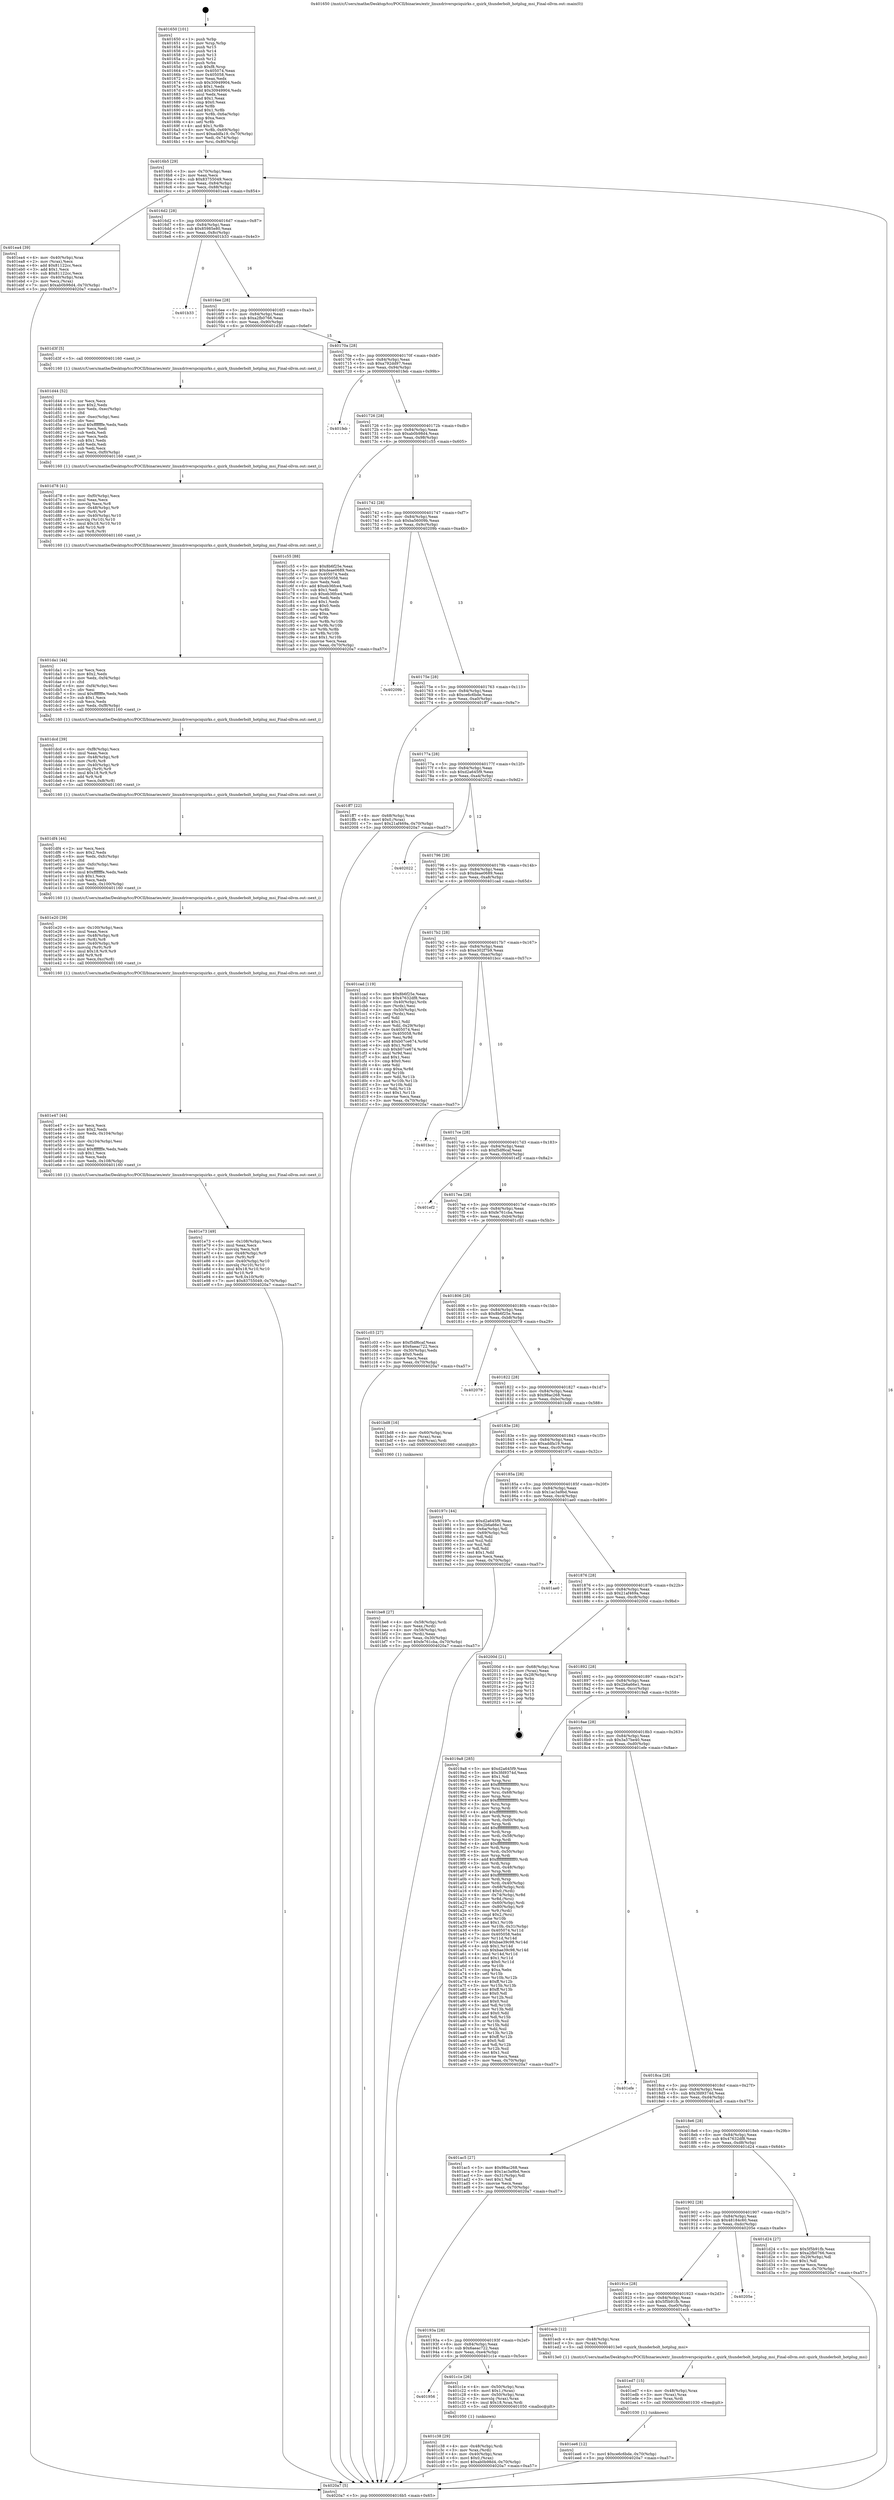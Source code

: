 digraph "0x401650" {
  label = "0x401650 (/mnt/c/Users/mathe/Desktop/tcc/POCII/binaries/extr_linuxdriverspciquirks.c_quirk_thunderbolt_hotplug_msi_Final-ollvm.out::main(0))"
  labelloc = "t"
  node[shape=record]

  Entry [label="",width=0.3,height=0.3,shape=circle,fillcolor=black,style=filled]
  "0x4016b5" [label="{
     0x4016b5 [29]\l
     | [instrs]\l
     &nbsp;&nbsp;0x4016b5 \<+3\>: mov -0x70(%rbp),%eax\l
     &nbsp;&nbsp;0x4016b8 \<+2\>: mov %eax,%ecx\l
     &nbsp;&nbsp;0x4016ba \<+6\>: sub $0x83755049,%ecx\l
     &nbsp;&nbsp;0x4016c0 \<+6\>: mov %eax,-0x84(%rbp)\l
     &nbsp;&nbsp;0x4016c6 \<+6\>: mov %ecx,-0x88(%rbp)\l
     &nbsp;&nbsp;0x4016cc \<+6\>: je 0000000000401ea4 \<main+0x854\>\l
  }"]
  "0x401ea4" [label="{
     0x401ea4 [39]\l
     | [instrs]\l
     &nbsp;&nbsp;0x401ea4 \<+4\>: mov -0x40(%rbp),%rax\l
     &nbsp;&nbsp;0x401ea8 \<+2\>: mov (%rax),%ecx\l
     &nbsp;&nbsp;0x401eaa \<+6\>: add $0x81122cc,%ecx\l
     &nbsp;&nbsp;0x401eb0 \<+3\>: add $0x1,%ecx\l
     &nbsp;&nbsp;0x401eb3 \<+6\>: sub $0x81122cc,%ecx\l
     &nbsp;&nbsp;0x401eb9 \<+4\>: mov -0x40(%rbp),%rax\l
     &nbsp;&nbsp;0x401ebd \<+2\>: mov %ecx,(%rax)\l
     &nbsp;&nbsp;0x401ebf \<+7\>: movl $0xab0b98d4,-0x70(%rbp)\l
     &nbsp;&nbsp;0x401ec6 \<+5\>: jmp 00000000004020a7 \<main+0xa57\>\l
  }"]
  "0x4016d2" [label="{
     0x4016d2 [28]\l
     | [instrs]\l
     &nbsp;&nbsp;0x4016d2 \<+5\>: jmp 00000000004016d7 \<main+0x87\>\l
     &nbsp;&nbsp;0x4016d7 \<+6\>: mov -0x84(%rbp),%eax\l
     &nbsp;&nbsp;0x4016dd \<+5\>: sub $0x85985e80,%eax\l
     &nbsp;&nbsp;0x4016e2 \<+6\>: mov %eax,-0x8c(%rbp)\l
     &nbsp;&nbsp;0x4016e8 \<+6\>: je 0000000000401b33 \<main+0x4e3\>\l
  }"]
  Exit [label="",width=0.3,height=0.3,shape=circle,fillcolor=black,style=filled,peripheries=2]
  "0x401b33" [label="{
     0x401b33\l
  }", style=dashed]
  "0x4016ee" [label="{
     0x4016ee [28]\l
     | [instrs]\l
     &nbsp;&nbsp;0x4016ee \<+5\>: jmp 00000000004016f3 \<main+0xa3\>\l
     &nbsp;&nbsp;0x4016f3 \<+6\>: mov -0x84(%rbp),%eax\l
     &nbsp;&nbsp;0x4016f9 \<+5\>: sub $0xa2fb0766,%eax\l
     &nbsp;&nbsp;0x4016fe \<+6\>: mov %eax,-0x90(%rbp)\l
     &nbsp;&nbsp;0x401704 \<+6\>: je 0000000000401d3f \<main+0x6ef\>\l
  }"]
  "0x401ee6" [label="{
     0x401ee6 [12]\l
     | [instrs]\l
     &nbsp;&nbsp;0x401ee6 \<+7\>: movl $0xce6c6bde,-0x70(%rbp)\l
     &nbsp;&nbsp;0x401eed \<+5\>: jmp 00000000004020a7 \<main+0xa57\>\l
  }"]
  "0x401d3f" [label="{
     0x401d3f [5]\l
     | [instrs]\l
     &nbsp;&nbsp;0x401d3f \<+5\>: call 0000000000401160 \<next_i\>\l
     | [calls]\l
     &nbsp;&nbsp;0x401160 \{1\} (/mnt/c/Users/mathe/Desktop/tcc/POCII/binaries/extr_linuxdriverspciquirks.c_quirk_thunderbolt_hotplug_msi_Final-ollvm.out::next_i)\l
  }"]
  "0x40170a" [label="{
     0x40170a [28]\l
     | [instrs]\l
     &nbsp;&nbsp;0x40170a \<+5\>: jmp 000000000040170f \<main+0xbf\>\l
     &nbsp;&nbsp;0x40170f \<+6\>: mov -0x84(%rbp),%eax\l
     &nbsp;&nbsp;0x401715 \<+5\>: sub $0xa792dd97,%eax\l
     &nbsp;&nbsp;0x40171a \<+6\>: mov %eax,-0x94(%rbp)\l
     &nbsp;&nbsp;0x401720 \<+6\>: je 0000000000401feb \<main+0x99b\>\l
  }"]
  "0x401ed7" [label="{
     0x401ed7 [15]\l
     | [instrs]\l
     &nbsp;&nbsp;0x401ed7 \<+4\>: mov -0x48(%rbp),%rax\l
     &nbsp;&nbsp;0x401edb \<+3\>: mov (%rax),%rax\l
     &nbsp;&nbsp;0x401ede \<+3\>: mov %rax,%rdi\l
     &nbsp;&nbsp;0x401ee1 \<+5\>: call 0000000000401030 \<free@plt\>\l
     | [calls]\l
     &nbsp;&nbsp;0x401030 \{1\} (unknown)\l
  }"]
  "0x401feb" [label="{
     0x401feb\l
  }", style=dashed]
  "0x401726" [label="{
     0x401726 [28]\l
     | [instrs]\l
     &nbsp;&nbsp;0x401726 \<+5\>: jmp 000000000040172b \<main+0xdb\>\l
     &nbsp;&nbsp;0x40172b \<+6\>: mov -0x84(%rbp),%eax\l
     &nbsp;&nbsp;0x401731 \<+5\>: sub $0xab0b98d4,%eax\l
     &nbsp;&nbsp;0x401736 \<+6\>: mov %eax,-0x98(%rbp)\l
     &nbsp;&nbsp;0x40173c \<+6\>: je 0000000000401c55 \<main+0x605\>\l
  }"]
  "0x401e73" [label="{
     0x401e73 [49]\l
     | [instrs]\l
     &nbsp;&nbsp;0x401e73 \<+6\>: mov -0x108(%rbp),%ecx\l
     &nbsp;&nbsp;0x401e79 \<+3\>: imul %eax,%ecx\l
     &nbsp;&nbsp;0x401e7c \<+3\>: movslq %ecx,%r8\l
     &nbsp;&nbsp;0x401e7f \<+4\>: mov -0x48(%rbp),%r9\l
     &nbsp;&nbsp;0x401e83 \<+3\>: mov (%r9),%r9\l
     &nbsp;&nbsp;0x401e86 \<+4\>: mov -0x40(%rbp),%r10\l
     &nbsp;&nbsp;0x401e8a \<+3\>: movslq (%r10),%r10\l
     &nbsp;&nbsp;0x401e8d \<+4\>: imul $0x18,%r10,%r10\l
     &nbsp;&nbsp;0x401e91 \<+3\>: add %r10,%r9\l
     &nbsp;&nbsp;0x401e94 \<+4\>: mov %r8,0x10(%r9)\l
     &nbsp;&nbsp;0x401e98 \<+7\>: movl $0x83755049,-0x70(%rbp)\l
     &nbsp;&nbsp;0x401e9f \<+5\>: jmp 00000000004020a7 \<main+0xa57\>\l
  }"]
  "0x401c55" [label="{
     0x401c55 [88]\l
     | [instrs]\l
     &nbsp;&nbsp;0x401c55 \<+5\>: mov $0x8b6f25e,%eax\l
     &nbsp;&nbsp;0x401c5a \<+5\>: mov $0xdeae0689,%ecx\l
     &nbsp;&nbsp;0x401c5f \<+7\>: mov 0x405074,%edx\l
     &nbsp;&nbsp;0x401c66 \<+7\>: mov 0x405058,%esi\l
     &nbsp;&nbsp;0x401c6d \<+2\>: mov %edx,%edi\l
     &nbsp;&nbsp;0x401c6f \<+6\>: add $0xeb36fce4,%edi\l
     &nbsp;&nbsp;0x401c75 \<+3\>: sub $0x1,%edi\l
     &nbsp;&nbsp;0x401c78 \<+6\>: sub $0xeb36fce4,%edi\l
     &nbsp;&nbsp;0x401c7e \<+3\>: imul %edi,%edx\l
     &nbsp;&nbsp;0x401c81 \<+3\>: and $0x1,%edx\l
     &nbsp;&nbsp;0x401c84 \<+3\>: cmp $0x0,%edx\l
     &nbsp;&nbsp;0x401c87 \<+4\>: sete %r8b\l
     &nbsp;&nbsp;0x401c8b \<+3\>: cmp $0xa,%esi\l
     &nbsp;&nbsp;0x401c8e \<+4\>: setl %r9b\l
     &nbsp;&nbsp;0x401c92 \<+3\>: mov %r8b,%r10b\l
     &nbsp;&nbsp;0x401c95 \<+3\>: and %r9b,%r10b\l
     &nbsp;&nbsp;0x401c98 \<+3\>: xor %r9b,%r8b\l
     &nbsp;&nbsp;0x401c9b \<+3\>: or %r8b,%r10b\l
     &nbsp;&nbsp;0x401c9e \<+4\>: test $0x1,%r10b\l
     &nbsp;&nbsp;0x401ca2 \<+3\>: cmovne %ecx,%eax\l
     &nbsp;&nbsp;0x401ca5 \<+3\>: mov %eax,-0x70(%rbp)\l
     &nbsp;&nbsp;0x401ca8 \<+5\>: jmp 00000000004020a7 \<main+0xa57\>\l
  }"]
  "0x401742" [label="{
     0x401742 [28]\l
     | [instrs]\l
     &nbsp;&nbsp;0x401742 \<+5\>: jmp 0000000000401747 \<main+0xf7\>\l
     &nbsp;&nbsp;0x401747 \<+6\>: mov -0x84(%rbp),%eax\l
     &nbsp;&nbsp;0x40174d \<+5\>: sub $0xba56009b,%eax\l
     &nbsp;&nbsp;0x401752 \<+6\>: mov %eax,-0x9c(%rbp)\l
     &nbsp;&nbsp;0x401758 \<+6\>: je 000000000040209b \<main+0xa4b\>\l
  }"]
  "0x401e47" [label="{
     0x401e47 [44]\l
     | [instrs]\l
     &nbsp;&nbsp;0x401e47 \<+2\>: xor %ecx,%ecx\l
     &nbsp;&nbsp;0x401e49 \<+5\>: mov $0x2,%edx\l
     &nbsp;&nbsp;0x401e4e \<+6\>: mov %edx,-0x104(%rbp)\l
     &nbsp;&nbsp;0x401e54 \<+1\>: cltd\l
     &nbsp;&nbsp;0x401e55 \<+6\>: mov -0x104(%rbp),%esi\l
     &nbsp;&nbsp;0x401e5b \<+2\>: idiv %esi\l
     &nbsp;&nbsp;0x401e5d \<+6\>: imul $0xfffffffe,%edx,%edx\l
     &nbsp;&nbsp;0x401e63 \<+3\>: sub $0x1,%ecx\l
     &nbsp;&nbsp;0x401e66 \<+2\>: sub %ecx,%edx\l
     &nbsp;&nbsp;0x401e68 \<+6\>: mov %edx,-0x108(%rbp)\l
     &nbsp;&nbsp;0x401e6e \<+5\>: call 0000000000401160 \<next_i\>\l
     | [calls]\l
     &nbsp;&nbsp;0x401160 \{1\} (/mnt/c/Users/mathe/Desktop/tcc/POCII/binaries/extr_linuxdriverspciquirks.c_quirk_thunderbolt_hotplug_msi_Final-ollvm.out::next_i)\l
  }"]
  "0x40209b" [label="{
     0x40209b\l
  }", style=dashed]
  "0x40175e" [label="{
     0x40175e [28]\l
     | [instrs]\l
     &nbsp;&nbsp;0x40175e \<+5\>: jmp 0000000000401763 \<main+0x113\>\l
     &nbsp;&nbsp;0x401763 \<+6\>: mov -0x84(%rbp),%eax\l
     &nbsp;&nbsp;0x401769 \<+5\>: sub $0xce6c6bde,%eax\l
     &nbsp;&nbsp;0x40176e \<+6\>: mov %eax,-0xa0(%rbp)\l
     &nbsp;&nbsp;0x401774 \<+6\>: je 0000000000401ff7 \<main+0x9a7\>\l
  }"]
  "0x401e20" [label="{
     0x401e20 [39]\l
     | [instrs]\l
     &nbsp;&nbsp;0x401e20 \<+6\>: mov -0x100(%rbp),%ecx\l
     &nbsp;&nbsp;0x401e26 \<+3\>: imul %eax,%ecx\l
     &nbsp;&nbsp;0x401e29 \<+4\>: mov -0x48(%rbp),%r8\l
     &nbsp;&nbsp;0x401e2d \<+3\>: mov (%r8),%r8\l
     &nbsp;&nbsp;0x401e30 \<+4\>: mov -0x40(%rbp),%r9\l
     &nbsp;&nbsp;0x401e34 \<+3\>: movslq (%r9),%r9\l
     &nbsp;&nbsp;0x401e37 \<+4\>: imul $0x18,%r9,%r9\l
     &nbsp;&nbsp;0x401e3b \<+3\>: add %r9,%r8\l
     &nbsp;&nbsp;0x401e3e \<+4\>: mov %ecx,0xc(%r8)\l
     &nbsp;&nbsp;0x401e42 \<+5\>: call 0000000000401160 \<next_i\>\l
     | [calls]\l
     &nbsp;&nbsp;0x401160 \{1\} (/mnt/c/Users/mathe/Desktop/tcc/POCII/binaries/extr_linuxdriverspciquirks.c_quirk_thunderbolt_hotplug_msi_Final-ollvm.out::next_i)\l
  }"]
  "0x401ff7" [label="{
     0x401ff7 [22]\l
     | [instrs]\l
     &nbsp;&nbsp;0x401ff7 \<+4\>: mov -0x68(%rbp),%rax\l
     &nbsp;&nbsp;0x401ffb \<+6\>: movl $0x0,(%rax)\l
     &nbsp;&nbsp;0x402001 \<+7\>: movl $0x21af469a,-0x70(%rbp)\l
     &nbsp;&nbsp;0x402008 \<+5\>: jmp 00000000004020a7 \<main+0xa57\>\l
  }"]
  "0x40177a" [label="{
     0x40177a [28]\l
     | [instrs]\l
     &nbsp;&nbsp;0x40177a \<+5\>: jmp 000000000040177f \<main+0x12f\>\l
     &nbsp;&nbsp;0x40177f \<+6\>: mov -0x84(%rbp),%eax\l
     &nbsp;&nbsp;0x401785 \<+5\>: sub $0xd2a645f9,%eax\l
     &nbsp;&nbsp;0x40178a \<+6\>: mov %eax,-0xa4(%rbp)\l
     &nbsp;&nbsp;0x401790 \<+6\>: je 0000000000402022 \<main+0x9d2\>\l
  }"]
  "0x401df4" [label="{
     0x401df4 [44]\l
     | [instrs]\l
     &nbsp;&nbsp;0x401df4 \<+2\>: xor %ecx,%ecx\l
     &nbsp;&nbsp;0x401df6 \<+5\>: mov $0x2,%edx\l
     &nbsp;&nbsp;0x401dfb \<+6\>: mov %edx,-0xfc(%rbp)\l
     &nbsp;&nbsp;0x401e01 \<+1\>: cltd\l
     &nbsp;&nbsp;0x401e02 \<+6\>: mov -0xfc(%rbp),%esi\l
     &nbsp;&nbsp;0x401e08 \<+2\>: idiv %esi\l
     &nbsp;&nbsp;0x401e0a \<+6\>: imul $0xfffffffe,%edx,%edx\l
     &nbsp;&nbsp;0x401e10 \<+3\>: sub $0x1,%ecx\l
     &nbsp;&nbsp;0x401e13 \<+2\>: sub %ecx,%edx\l
     &nbsp;&nbsp;0x401e15 \<+6\>: mov %edx,-0x100(%rbp)\l
     &nbsp;&nbsp;0x401e1b \<+5\>: call 0000000000401160 \<next_i\>\l
     | [calls]\l
     &nbsp;&nbsp;0x401160 \{1\} (/mnt/c/Users/mathe/Desktop/tcc/POCII/binaries/extr_linuxdriverspciquirks.c_quirk_thunderbolt_hotplug_msi_Final-ollvm.out::next_i)\l
  }"]
  "0x402022" [label="{
     0x402022\l
  }", style=dashed]
  "0x401796" [label="{
     0x401796 [28]\l
     | [instrs]\l
     &nbsp;&nbsp;0x401796 \<+5\>: jmp 000000000040179b \<main+0x14b\>\l
     &nbsp;&nbsp;0x40179b \<+6\>: mov -0x84(%rbp),%eax\l
     &nbsp;&nbsp;0x4017a1 \<+5\>: sub $0xdeae0689,%eax\l
     &nbsp;&nbsp;0x4017a6 \<+6\>: mov %eax,-0xa8(%rbp)\l
     &nbsp;&nbsp;0x4017ac \<+6\>: je 0000000000401cad \<main+0x65d\>\l
  }"]
  "0x401dcd" [label="{
     0x401dcd [39]\l
     | [instrs]\l
     &nbsp;&nbsp;0x401dcd \<+6\>: mov -0xf8(%rbp),%ecx\l
     &nbsp;&nbsp;0x401dd3 \<+3\>: imul %eax,%ecx\l
     &nbsp;&nbsp;0x401dd6 \<+4\>: mov -0x48(%rbp),%r8\l
     &nbsp;&nbsp;0x401dda \<+3\>: mov (%r8),%r8\l
     &nbsp;&nbsp;0x401ddd \<+4\>: mov -0x40(%rbp),%r9\l
     &nbsp;&nbsp;0x401de1 \<+3\>: movslq (%r9),%r9\l
     &nbsp;&nbsp;0x401de4 \<+4\>: imul $0x18,%r9,%r9\l
     &nbsp;&nbsp;0x401de8 \<+3\>: add %r9,%r8\l
     &nbsp;&nbsp;0x401deb \<+4\>: mov %ecx,0x8(%r8)\l
     &nbsp;&nbsp;0x401def \<+5\>: call 0000000000401160 \<next_i\>\l
     | [calls]\l
     &nbsp;&nbsp;0x401160 \{1\} (/mnt/c/Users/mathe/Desktop/tcc/POCII/binaries/extr_linuxdriverspciquirks.c_quirk_thunderbolt_hotplug_msi_Final-ollvm.out::next_i)\l
  }"]
  "0x401cad" [label="{
     0x401cad [119]\l
     | [instrs]\l
     &nbsp;&nbsp;0x401cad \<+5\>: mov $0x8b6f25e,%eax\l
     &nbsp;&nbsp;0x401cb2 \<+5\>: mov $0x47632df8,%ecx\l
     &nbsp;&nbsp;0x401cb7 \<+4\>: mov -0x40(%rbp),%rdx\l
     &nbsp;&nbsp;0x401cbb \<+2\>: mov (%rdx),%esi\l
     &nbsp;&nbsp;0x401cbd \<+4\>: mov -0x50(%rbp),%rdx\l
     &nbsp;&nbsp;0x401cc1 \<+2\>: cmp (%rdx),%esi\l
     &nbsp;&nbsp;0x401cc3 \<+4\>: setl %dil\l
     &nbsp;&nbsp;0x401cc7 \<+4\>: and $0x1,%dil\l
     &nbsp;&nbsp;0x401ccb \<+4\>: mov %dil,-0x29(%rbp)\l
     &nbsp;&nbsp;0x401ccf \<+7\>: mov 0x405074,%esi\l
     &nbsp;&nbsp;0x401cd6 \<+8\>: mov 0x405058,%r8d\l
     &nbsp;&nbsp;0x401cde \<+3\>: mov %esi,%r9d\l
     &nbsp;&nbsp;0x401ce1 \<+7\>: add $0xb07ce674,%r9d\l
     &nbsp;&nbsp;0x401ce8 \<+4\>: sub $0x1,%r9d\l
     &nbsp;&nbsp;0x401cec \<+7\>: sub $0xb07ce674,%r9d\l
     &nbsp;&nbsp;0x401cf3 \<+4\>: imul %r9d,%esi\l
     &nbsp;&nbsp;0x401cf7 \<+3\>: and $0x1,%esi\l
     &nbsp;&nbsp;0x401cfa \<+3\>: cmp $0x0,%esi\l
     &nbsp;&nbsp;0x401cfd \<+4\>: sete %dil\l
     &nbsp;&nbsp;0x401d01 \<+4\>: cmp $0xa,%r8d\l
     &nbsp;&nbsp;0x401d05 \<+4\>: setl %r10b\l
     &nbsp;&nbsp;0x401d09 \<+3\>: mov %dil,%r11b\l
     &nbsp;&nbsp;0x401d0c \<+3\>: and %r10b,%r11b\l
     &nbsp;&nbsp;0x401d0f \<+3\>: xor %r10b,%dil\l
     &nbsp;&nbsp;0x401d12 \<+3\>: or %dil,%r11b\l
     &nbsp;&nbsp;0x401d15 \<+4\>: test $0x1,%r11b\l
     &nbsp;&nbsp;0x401d19 \<+3\>: cmovne %ecx,%eax\l
     &nbsp;&nbsp;0x401d1c \<+3\>: mov %eax,-0x70(%rbp)\l
     &nbsp;&nbsp;0x401d1f \<+5\>: jmp 00000000004020a7 \<main+0xa57\>\l
  }"]
  "0x4017b2" [label="{
     0x4017b2 [28]\l
     | [instrs]\l
     &nbsp;&nbsp;0x4017b2 \<+5\>: jmp 00000000004017b7 \<main+0x167\>\l
     &nbsp;&nbsp;0x4017b7 \<+6\>: mov -0x84(%rbp),%eax\l
     &nbsp;&nbsp;0x4017bd \<+5\>: sub $0xe302f7b9,%eax\l
     &nbsp;&nbsp;0x4017c2 \<+6\>: mov %eax,-0xac(%rbp)\l
     &nbsp;&nbsp;0x4017c8 \<+6\>: je 0000000000401bcc \<main+0x57c\>\l
  }"]
  "0x401da1" [label="{
     0x401da1 [44]\l
     | [instrs]\l
     &nbsp;&nbsp;0x401da1 \<+2\>: xor %ecx,%ecx\l
     &nbsp;&nbsp;0x401da3 \<+5\>: mov $0x2,%edx\l
     &nbsp;&nbsp;0x401da8 \<+6\>: mov %edx,-0xf4(%rbp)\l
     &nbsp;&nbsp;0x401dae \<+1\>: cltd\l
     &nbsp;&nbsp;0x401daf \<+6\>: mov -0xf4(%rbp),%esi\l
     &nbsp;&nbsp;0x401db5 \<+2\>: idiv %esi\l
     &nbsp;&nbsp;0x401db7 \<+6\>: imul $0xfffffffe,%edx,%edx\l
     &nbsp;&nbsp;0x401dbd \<+3\>: sub $0x1,%ecx\l
     &nbsp;&nbsp;0x401dc0 \<+2\>: sub %ecx,%edx\l
     &nbsp;&nbsp;0x401dc2 \<+6\>: mov %edx,-0xf8(%rbp)\l
     &nbsp;&nbsp;0x401dc8 \<+5\>: call 0000000000401160 \<next_i\>\l
     | [calls]\l
     &nbsp;&nbsp;0x401160 \{1\} (/mnt/c/Users/mathe/Desktop/tcc/POCII/binaries/extr_linuxdriverspciquirks.c_quirk_thunderbolt_hotplug_msi_Final-ollvm.out::next_i)\l
  }"]
  "0x401bcc" [label="{
     0x401bcc\l
  }", style=dashed]
  "0x4017ce" [label="{
     0x4017ce [28]\l
     | [instrs]\l
     &nbsp;&nbsp;0x4017ce \<+5\>: jmp 00000000004017d3 \<main+0x183\>\l
     &nbsp;&nbsp;0x4017d3 \<+6\>: mov -0x84(%rbp),%eax\l
     &nbsp;&nbsp;0x4017d9 \<+5\>: sub $0xf5df6caf,%eax\l
     &nbsp;&nbsp;0x4017de \<+6\>: mov %eax,-0xb0(%rbp)\l
     &nbsp;&nbsp;0x4017e4 \<+6\>: je 0000000000401ef2 \<main+0x8a2\>\l
  }"]
  "0x401d78" [label="{
     0x401d78 [41]\l
     | [instrs]\l
     &nbsp;&nbsp;0x401d78 \<+6\>: mov -0xf0(%rbp),%ecx\l
     &nbsp;&nbsp;0x401d7e \<+3\>: imul %eax,%ecx\l
     &nbsp;&nbsp;0x401d81 \<+3\>: movslq %ecx,%r8\l
     &nbsp;&nbsp;0x401d84 \<+4\>: mov -0x48(%rbp),%r9\l
     &nbsp;&nbsp;0x401d88 \<+3\>: mov (%r9),%r9\l
     &nbsp;&nbsp;0x401d8b \<+4\>: mov -0x40(%rbp),%r10\l
     &nbsp;&nbsp;0x401d8f \<+3\>: movslq (%r10),%r10\l
     &nbsp;&nbsp;0x401d92 \<+4\>: imul $0x18,%r10,%r10\l
     &nbsp;&nbsp;0x401d96 \<+3\>: add %r10,%r9\l
     &nbsp;&nbsp;0x401d99 \<+3\>: mov %r8,(%r9)\l
     &nbsp;&nbsp;0x401d9c \<+5\>: call 0000000000401160 \<next_i\>\l
     | [calls]\l
     &nbsp;&nbsp;0x401160 \{1\} (/mnt/c/Users/mathe/Desktop/tcc/POCII/binaries/extr_linuxdriverspciquirks.c_quirk_thunderbolt_hotplug_msi_Final-ollvm.out::next_i)\l
  }"]
  "0x401ef2" [label="{
     0x401ef2\l
  }", style=dashed]
  "0x4017ea" [label="{
     0x4017ea [28]\l
     | [instrs]\l
     &nbsp;&nbsp;0x4017ea \<+5\>: jmp 00000000004017ef \<main+0x19f\>\l
     &nbsp;&nbsp;0x4017ef \<+6\>: mov -0x84(%rbp),%eax\l
     &nbsp;&nbsp;0x4017f5 \<+5\>: sub $0xfe761cba,%eax\l
     &nbsp;&nbsp;0x4017fa \<+6\>: mov %eax,-0xb4(%rbp)\l
     &nbsp;&nbsp;0x401800 \<+6\>: je 0000000000401c03 \<main+0x5b3\>\l
  }"]
  "0x401d44" [label="{
     0x401d44 [52]\l
     | [instrs]\l
     &nbsp;&nbsp;0x401d44 \<+2\>: xor %ecx,%ecx\l
     &nbsp;&nbsp;0x401d46 \<+5\>: mov $0x2,%edx\l
     &nbsp;&nbsp;0x401d4b \<+6\>: mov %edx,-0xec(%rbp)\l
     &nbsp;&nbsp;0x401d51 \<+1\>: cltd\l
     &nbsp;&nbsp;0x401d52 \<+6\>: mov -0xec(%rbp),%esi\l
     &nbsp;&nbsp;0x401d58 \<+2\>: idiv %esi\l
     &nbsp;&nbsp;0x401d5a \<+6\>: imul $0xfffffffe,%edx,%edx\l
     &nbsp;&nbsp;0x401d60 \<+2\>: mov %ecx,%edi\l
     &nbsp;&nbsp;0x401d62 \<+2\>: sub %edx,%edi\l
     &nbsp;&nbsp;0x401d64 \<+2\>: mov %ecx,%edx\l
     &nbsp;&nbsp;0x401d66 \<+3\>: sub $0x1,%edx\l
     &nbsp;&nbsp;0x401d69 \<+2\>: add %edx,%edi\l
     &nbsp;&nbsp;0x401d6b \<+2\>: sub %edi,%ecx\l
     &nbsp;&nbsp;0x401d6d \<+6\>: mov %ecx,-0xf0(%rbp)\l
     &nbsp;&nbsp;0x401d73 \<+5\>: call 0000000000401160 \<next_i\>\l
     | [calls]\l
     &nbsp;&nbsp;0x401160 \{1\} (/mnt/c/Users/mathe/Desktop/tcc/POCII/binaries/extr_linuxdriverspciquirks.c_quirk_thunderbolt_hotplug_msi_Final-ollvm.out::next_i)\l
  }"]
  "0x401c03" [label="{
     0x401c03 [27]\l
     | [instrs]\l
     &nbsp;&nbsp;0x401c03 \<+5\>: mov $0xf5df6caf,%eax\l
     &nbsp;&nbsp;0x401c08 \<+5\>: mov $0x6aeac722,%ecx\l
     &nbsp;&nbsp;0x401c0d \<+3\>: mov -0x30(%rbp),%edx\l
     &nbsp;&nbsp;0x401c10 \<+3\>: cmp $0x0,%edx\l
     &nbsp;&nbsp;0x401c13 \<+3\>: cmove %ecx,%eax\l
     &nbsp;&nbsp;0x401c16 \<+3\>: mov %eax,-0x70(%rbp)\l
     &nbsp;&nbsp;0x401c19 \<+5\>: jmp 00000000004020a7 \<main+0xa57\>\l
  }"]
  "0x401806" [label="{
     0x401806 [28]\l
     | [instrs]\l
     &nbsp;&nbsp;0x401806 \<+5\>: jmp 000000000040180b \<main+0x1bb\>\l
     &nbsp;&nbsp;0x40180b \<+6\>: mov -0x84(%rbp),%eax\l
     &nbsp;&nbsp;0x401811 \<+5\>: sub $0x8b6f25e,%eax\l
     &nbsp;&nbsp;0x401816 \<+6\>: mov %eax,-0xb8(%rbp)\l
     &nbsp;&nbsp;0x40181c \<+6\>: je 0000000000402079 \<main+0xa29\>\l
  }"]
  "0x401c38" [label="{
     0x401c38 [29]\l
     | [instrs]\l
     &nbsp;&nbsp;0x401c38 \<+4\>: mov -0x48(%rbp),%rdi\l
     &nbsp;&nbsp;0x401c3c \<+3\>: mov %rax,(%rdi)\l
     &nbsp;&nbsp;0x401c3f \<+4\>: mov -0x40(%rbp),%rax\l
     &nbsp;&nbsp;0x401c43 \<+6\>: movl $0x0,(%rax)\l
     &nbsp;&nbsp;0x401c49 \<+7\>: movl $0xab0b98d4,-0x70(%rbp)\l
     &nbsp;&nbsp;0x401c50 \<+5\>: jmp 00000000004020a7 \<main+0xa57\>\l
  }"]
  "0x402079" [label="{
     0x402079\l
  }", style=dashed]
  "0x401822" [label="{
     0x401822 [28]\l
     | [instrs]\l
     &nbsp;&nbsp;0x401822 \<+5\>: jmp 0000000000401827 \<main+0x1d7\>\l
     &nbsp;&nbsp;0x401827 \<+6\>: mov -0x84(%rbp),%eax\l
     &nbsp;&nbsp;0x40182d \<+5\>: sub $0x98ac268,%eax\l
     &nbsp;&nbsp;0x401832 \<+6\>: mov %eax,-0xbc(%rbp)\l
     &nbsp;&nbsp;0x401838 \<+6\>: je 0000000000401bd8 \<main+0x588\>\l
  }"]
  "0x401956" [label="{
     0x401956\l
  }", style=dashed]
  "0x401bd8" [label="{
     0x401bd8 [16]\l
     | [instrs]\l
     &nbsp;&nbsp;0x401bd8 \<+4\>: mov -0x60(%rbp),%rax\l
     &nbsp;&nbsp;0x401bdc \<+3\>: mov (%rax),%rax\l
     &nbsp;&nbsp;0x401bdf \<+4\>: mov 0x8(%rax),%rdi\l
     &nbsp;&nbsp;0x401be3 \<+5\>: call 0000000000401060 \<atoi@plt\>\l
     | [calls]\l
     &nbsp;&nbsp;0x401060 \{1\} (unknown)\l
  }"]
  "0x40183e" [label="{
     0x40183e [28]\l
     | [instrs]\l
     &nbsp;&nbsp;0x40183e \<+5\>: jmp 0000000000401843 \<main+0x1f3\>\l
     &nbsp;&nbsp;0x401843 \<+6\>: mov -0x84(%rbp),%eax\l
     &nbsp;&nbsp;0x401849 \<+5\>: sub $0xaddfa19,%eax\l
     &nbsp;&nbsp;0x40184e \<+6\>: mov %eax,-0xc0(%rbp)\l
     &nbsp;&nbsp;0x401854 \<+6\>: je 000000000040197c \<main+0x32c\>\l
  }"]
  "0x401c1e" [label="{
     0x401c1e [26]\l
     | [instrs]\l
     &nbsp;&nbsp;0x401c1e \<+4\>: mov -0x50(%rbp),%rax\l
     &nbsp;&nbsp;0x401c22 \<+6\>: movl $0x1,(%rax)\l
     &nbsp;&nbsp;0x401c28 \<+4\>: mov -0x50(%rbp),%rax\l
     &nbsp;&nbsp;0x401c2c \<+3\>: movslq (%rax),%rax\l
     &nbsp;&nbsp;0x401c2f \<+4\>: imul $0x18,%rax,%rdi\l
     &nbsp;&nbsp;0x401c33 \<+5\>: call 0000000000401050 \<malloc@plt\>\l
     | [calls]\l
     &nbsp;&nbsp;0x401050 \{1\} (unknown)\l
  }"]
  "0x40197c" [label="{
     0x40197c [44]\l
     | [instrs]\l
     &nbsp;&nbsp;0x40197c \<+5\>: mov $0xd2a645f9,%eax\l
     &nbsp;&nbsp;0x401981 \<+5\>: mov $0x2b6a66e1,%ecx\l
     &nbsp;&nbsp;0x401986 \<+3\>: mov -0x6a(%rbp),%dl\l
     &nbsp;&nbsp;0x401989 \<+4\>: mov -0x69(%rbp),%sil\l
     &nbsp;&nbsp;0x40198d \<+3\>: mov %dl,%dil\l
     &nbsp;&nbsp;0x401990 \<+3\>: and %sil,%dil\l
     &nbsp;&nbsp;0x401993 \<+3\>: xor %sil,%dl\l
     &nbsp;&nbsp;0x401996 \<+3\>: or %dl,%dil\l
     &nbsp;&nbsp;0x401999 \<+4\>: test $0x1,%dil\l
     &nbsp;&nbsp;0x40199d \<+3\>: cmovne %ecx,%eax\l
     &nbsp;&nbsp;0x4019a0 \<+3\>: mov %eax,-0x70(%rbp)\l
     &nbsp;&nbsp;0x4019a3 \<+5\>: jmp 00000000004020a7 \<main+0xa57\>\l
  }"]
  "0x40185a" [label="{
     0x40185a [28]\l
     | [instrs]\l
     &nbsp;&nbsp;0x40185a \<+5\>: jmp 000000000040185f \<main+0x20f\>\l
     &nbsp;&nbsp;0x40185f \<+6\>: mov -0x84(%rbp),%eax\l
     &nbsp;&nbsp;0x401865 \<+5\>: sub $0x1ac3a9bd,%eax\l
     &nbsp;&nbsp;0x40186a \<+6\>: mov %eax,-0xc4(%rbp)\l
     &nbsp;&nbsp;0x401870 \<+6\>: je 0000000000401ae0 \<main+0x490\>\l
  }"]
  "0x4020a7" [label="{
     0x4020a7 [5]\l
     | [instrs]\l
     &nbsp;&nbsp;0x4020a7 \<+5\>: jmp 00000000004016b5 \<main+0x65\>\l
  }"]
  "0x401650" [label="{
     0x401650 [101]\l
     | [instrs]\l
     &nbsp;&nbsp;0x401650 \<+1\>: push %rbp\l
     &nbsp;&nbsp;0x401651 \<+3\>: mov %rsp,%rbp\l
     &nbsp;&nbsp;0x401654 \<+2\>: push %r15\l
     &nbsp;&nbsp;0x401656 \<+2\>: push %r14\l
     &nbsp;&nbsp;0x401658 \<+2\>: push %r13\l
     &nbsp;&nbsp;0x40165a \<+2\>: push %r12\l
     &nbsp;&nbsp;0x40165c \<+1\>: push %rbx\l
     &nbsp;&nbsp;0x40165d \<+7\>: sub $0xf8,%rsp\l
     &nbsp;&nbsp;0x401664 \<+7\>: mov 0x405074,%eax\l
     &nbsp;&nbsp;0x40166b \<+7\>: mov 0x405058,%ecx\l
     &nbsp;&nbsp;0x401672 \<+2\>: mov %eax,%edx\l
     &nbsp;&nbsp;0x401674 \<+6\>: sub $0x30949904,%edx\l
     &nbsp;&nbsp;0x40167a \<+3\>: sub $0x1,%edx\l
     &nbsp;&nbsp;0x40167d \<+6\>: add $0x30949904,%edx\l
     &nbsp;&nbsp;0x401683 \<+3\>: imul %edx,%eax\l
     &nbsp;&nbsp;0x401686 \<+3\>: and $0x1,%eax\l
     &nbsp;&nbsp;0x401689 \<+3\>: cmp $0x0,%eax\l
     &nbsp;&nbsp;0x40168c \<+4\>: sete %r8b\l
     &nbsp;&nbsp;0x401690 \<+4\>: and $0x1,%r8b\l
     &nbsp;&nbsp;0x401694 \<+4\>: mov %r8b,-0x6a(%rbp)\l
     &nbsp;&nbsp;0x401698 \<+3\>: cmp $0xa,%ecx\l
     &nbsp;&nbsp;0x40169b \<+4\>: setl %r8b\l
     &nbsp;&nbsp;0x40169f \<+4\>: and $0x1,%r8b\l
     &nbsp;&nbsp;0x4016a3 \<+4\>: mov %r8b,-0x69(%rbp)\l
     &nbsp;&nbsp;0x4016a7 \<+7\>: movl $0xaddfa19,-0x70(%rbp)\l
     &nbsp;&nbsp;0x4016ae \<+3\>: mov %edi,-0x74(%rbp)\l
     &nbsp;&nbsp;0x4016b1 \<+4\>: mov %rsi,-0x80(%rbp)\l
  }"]
  "0x40193a" [label="{
     0x40193a [28]\l
     | [instrs]\l
     &nbsp;&nbsp;0x40193a \<+5\>: jmp 000000000040193f \<main+0x2ef\>\l
     &nbsp;&nbsp;0x40193f \<+6\>: mov -0x84(%rbp),%eax\l
     &nbsp;&nbsp;0x401945 \<+5\>: sub $0x6aeac722,%eax\l
     &nbsp;&nbsp;0x40194a \<+6\>: mov %eax,-0xe4(%rbp)\l
     &nbsp;&nbsp;0x401950 \<+6\>: je 0000000000401c1e \<main+0x5ce\>\l
  }"]
  "0x401ae0" [label="{
     0x401ae0\l
  }", style=dashed]
  "0x401876" [label="{
     0x401876 [28]\l
     | [instrs]\l
     &nbsp;&nbsp;0x401876 \<+5\>: jmp 000000000040187b \<main+0x22b\>\l
     &nbsp;&nbsp;0x40187b \<+6\>: mov -0x84(%rbp),%eax\l
     &nbsp;&nbsp;0x401881 \<+5\>: sub $0x21af469a,%eax\l
     &nbsp;&nbsp;0x401886 \<+6\>: mov %eax,-0xc8(%rbp)\l
     &nbsp;&nbsp;0x40188c \<+6\>: je 000000000040200d \<main+0x9bd\>\l
  }"]
  "0x401ecb" [label="{
     0x401ecb [12]\l
     | [instrs]\l
     &nbsp;&nbsp;0x401ecb \<+4\>: mov -0x48(%rbp),%rax\l
     &nbsp;&nbsp;0x401ecf \<+3\>: mov (%rax),%rdi\l
     &nbsp;&nbsp;0x401ed2 \<+5\>: call 00000000004013e0 \<quirk_thunderbolt_hotplug_msi\>\l
     | [calls]\l
     &nbsp;&nbsp;0x4013e0 \{1\} (/mnt/c/Users/mathe/Desktop/tcc/POCII/binaries/extr_linuxdriverspciquirks.c_quirk_thunderbolt_hotplug_msi_Final-ollvm.out::quirk_thunderbolt_hotplug_msi)\l
  }"]
  "0x40200d" [label="{
     0x40200d [21]\l
     | [instrs]\l
     &nbsp;&nbsp;0x40200d \<+4\>: mov -0x68(%rbp),%rax\l
     &nbsp;&nbsp;0x402011 \<+2\>: mov (%rax),%eax\l
     &nbsp;&nbsp;0x402013 \<+4\>: lea -0x28(%rbp),%rsp\l
     &nbsp;&nbsp;0x402017 \<+1\>: pop %rbx\l
     &nbsp;&nbsp;0x402018 \<+2\>: pop %r12\l
     &nbsp;&nbsp;0x40201a \<+2\>: pop %r13\l
     &nbsp;&nbsp;0x40201c \<+2\>: pop %r14\l
     &nbsp;&nbsp;0x40201e \<+2\>: pop %r15\l
     &nbsp;&nbsp;0x402020 \<+1\>: pop %rbp\l
     &nbsp;&nbsp;0x402021 \<+1\>: ret\l
  }"]
  "0x401892" [label="{
     0x401892 [28]\l
     | [instrs]\l
     &nbsp;&nbsp;0x401892 \<+5\>: jmp 0000000000401897 \<main+0x247\>\l
     &nbsp;&nbsp;0x401897 \<+6\>: mov -0x84(%rbp),%eax\l
     &nbsp;&nbsp;0x40189d \<+5\>: sub $0x2b6a66e1,%eax\l
     &nbsp;&nbsp;0x4018a2 \<+6\>: mov %eax,-0xcc(%rbp)\l
     &nbsp;&nbsp;0x4018a8 \<+6\>: je 00000000004019a8 \<main+0x358\>\l
  }"]
  "0x40191e" [label="{
     0x40191e [28]\l
     | [instrs]\l
     &nbsp;&nbsp;0x40191e \<+5\>: jmp 0000000000401923 \<main+0x2d3\>\l
     &nbsp;&nbsp;0x401923 \<+6\>: mov -0x84(%rbp),%eax\l
     &nbsp;&nbsp;0x401929 \<+5\>: sub $0x5f5b91fb,%eax\l
     &nbsp;&nbsp;0x40192e \<+6\>: mov %eax,-0xe0(%rbp)\l
     &nbsp;&nbsp;0x401934 \<+6\>: je 0000000000401ecb \<main+0x87b\>\l
  }"]
  "0x4019a8" [label="{
     0x4019a8 [285]\l
     | [instrs]\l
     &nbsp;&nbsp;0x4019a8 \<+5\>: mov $0xd2a645f9,%eax\l
     &nbsp;&nbsp;0x4019ad \<+5\>: mov $0x3fd9374d,%ecx\l
     &nbsp;&nbsp;0x4019b2 \<+2\>: mov $0x1,%dl\l
     &nbsp;&nbsp;0x4019b4 \<+3\>: mov %rsp,%rsi\l
     &nbsp;&nbsp;0x4019b7 \<+4\>: add $0xfffffffffffffff0,%rsi\l
     &nbsp;&nbsp;0x4019bb \<+3\>: mov %rsi,%rsp\l
     &nbsp;&nbsp;0x4019be \<+4\>: mov %rsi,-0x68(%rbp)\l
     &nbsp;&nbsp;0x4019c2 \<+3\>: mov %rsp,%rsi\l
     &nbsp;&nbsp;0x4019c5 \<+4\>: add $0xfffffffffffffff0,%rsi\l
     &nbsp;&nbsp;0x4019c9 \<+3\>: mov %rsi,%rsp\l
     &nbsp;&nbsp;0x4019cc \<+3\>: mov %rsp,%rdi\l
     &nbsp;&nbsp;0x4019cf \<+4\>: add $0xfffffffffffffff0,%rdi\l
     &nbsp;&nbsp;0x4019d3 \<+3\>: mov %rdi,%rsp\l
     &nbsp;&nbsp;0x4019d6 \<+4\>: mov %rdi,-0x60(%rbp)\l
     &nbsp;&nbsp;0x4019da \<+3\>: mov %rsp,%rdi\l
     &nbsp;&nbsp;0x4019dd \<+4\>: add $0xfffffffffffffff0,%rdi\l
     &nbsp;&nbsp;0x4019e1 \<+3\>: mov %rdi,%rsp\l
     &nbsp;&nbsp;0x4019e4 \<+4\>: mov %rdi,-0x58(%rbp)\l
     &nbsp;&nbsp;0x4019e8 \<+3\>: mov %rsp,%rdi\l
     &nbsp;&nbsp;0x4019eb \<+4\>: add $0xfffffffffffffff0,%rdi\l
     &nbsp;&nbsp;0x4019ef \<+3\>: mov %rdi,%rsp\l
     &nbsp;&nbsp;0x4019f2 \<+4\>: mov %rdi,-0x50(%rbp)\l
     &nbsp;&nbsp;0x4019f6 \<+3\>: mov %rsp,%rdi\l
     &nbsp;&nbsp;0x4019f9 \<+4\>: add $0xfffffffffffffff0,%rdi\l
     &nbsp;&nbsp;0x4019fd \<+3\>: mov %rdi,%rsp\l
     &nbsp;&nbsp;0x401a00 \<+4\>: mov %rdi,-0x48(%rbp)\l
     &nbsp;&nbsp;0x401a04 \<+3\>: mov %rsp,%rdi\l
     &nbsp;&nbsp;0x401a07 \<+4\>: add $0xfffffffffffffff0,%rdi\l
     &nbsp;&nbsp;0x401a0b \<+3\>: mov %rdi,%rsp\l
     &nbsp;&nbsp;0x401a0e \<+4\>: mov %rdi,-0x40(%rbp)\l
     &nbsp;&nbsp;0x401a12 \<+4\>: mov -0x68(%rbp),%rdi\l
     &nbsp;&nbsp;0x401a16 \<+6\>: movl $0x0,(%rdi)\l
     &nbsp;&nbsp;0x401a1c \<+4\>: mov -0x74(%rbp),%r8d\l
     &nbsp;&nbsp;0x401a20 \<+3\>: mov %r8d,(%rsi)\l
     &nbsp;&nbsp;0x401a23 \<+4\>: mov -0x60(%rbp),%rdi\l
     &nbsp;&nbsp;0x401a27 \<+4\>: mov -0x80(%rbp),%r9\l
     &nbsp;&nbsp;0x401a2b \<+3\>: mov %r9,(%rdi)\l
     &nbsp;&nbsp;0x401a2e \<+3\>: cmpl $0x2,(%rsi)\l
     &nbsp;&nbsp;0x401a31 \<+4\>: setne %r10b\l
     &nbsp;&nbsp;0x401a35 \<+4\>: and $0x1,%r10b\l
     &nbsp;&nbsp;0x401a39 \<+4\>: mov %r10b,-0x31(%rbp)\l
     &nbsp;&nbsp;0x401a3d \<+8\>: mov 0x405074,%r11d\l
     &nbsp;&nbsp;0x401a45 \<+7\>: mov 0x405058,%ebx\l
     &nbsp;&nbsp;0x401a4c \<+3\>: mov %r11d,%r14d\l
     &nbsp;&nbsp;0x401a4f \<+7\>: add $0xbae39c98,%r14d\l
     &nbsp;&nbsp;0x401a56 \<+4\>: sub $0x1,%r14d\l
     &nbsp;&nbsp;0x401a5a \<+7\>: sub $0xbae39c98,%r14d\l
     &nbsp;&nbsp;0x401a61 \<+4\>: imul %r14d,%r11d\l
     &nbsp;&nbsp;0x401a65 \<+4\>: and $0x1,%r11d\l
     &nbsp;&nbsp;0x401a69 \<+4\>: cmp $0x0,%r11d\l
     &nbsp;&nbsp;0x401a6d \<+4\>: sete %r10b\l
     &nbsp;&nbsp;0x401a71 \<+3\>: cmp $0xa,%ebx\l
     &nbsp;&nbsp;0x401a74 \<+4\>: setl %r15b\l
     &nbsp;&nbsp;0x401a78 \<+3\>: mov %r10b,%r12b\l
     &nbsp;&nbsp;0x401a7b \<+4\>: xor $0xff,%r12b\l
     &nbsp;&nbsp;0x401a7f \<+3\>: mov %r15b,%r13b\l
     &nbsp;&nbsp;0x401a82 \<+4\>: xor $0xff,%r13b\l
     &nbsp;&nbsp;0x401a86 \<+3\>: xor $0x0,%dl\l
     &nbsp;&nbsp;0x401a89 \<+3\>: mov %r12b,%sil\l
     &nbsp;&nbsp;0x401a8c \<+4\>: and $0x0,%sil\l
     &nbsp;&nbsp;0x401a90 \<+3\>: and %dl,%r10b\l
     &nbsp;&nbsp;0x401a93 \<+3\>: mov %r13b,%dil\l
     &nbsp;&nbsp;0x401a96 \<+4\>: and $0x0,%dil\l
     &nbsp;&nbsp;0x401a9a \<+3\>: and %dl,%r15b\l
     &nbsp;&nbsp;0x401a9d \<+3\>: or %r10b,%sil\l
     &nbsp;&nbsp;0x401aa0 \<+3\>: or %r15b,%dil\l
     &nbsp;&nbsp;0x401aa3 \<+3\>: xor %dil,%sil\l
     &nbsp;&nbsp;0x401aa6 \<+3\>: or %r13b,%r12b\l
     &nbsp;&nbsp;0x401aa9 \<+4\>: xor $0xff,%r12b\l
     &nbsp;&nbsp;0x401aad \<+3\>: or $0x0,%dl\l
     &nbsp;&nbsp;0x401ab0 \<+3\>: and %dl,%r12b\l
     &nbsp;&nbsp;0x401ab3 \<+3\>: or %r12b,%sil\l
     &nbsp;&nbsp;0x401ab6 \<+4\>: test $0x1,%sil\l
     &nbsp;&nbsp;0x401aba \<+3\>: cmovne %ecx,%eax\l
     &nbsp;&nbsp;0x401abd \<+3\>: mov %eax,-0x70(%rbp)\l
     &nbsp;&nbsp;0x401ac0 \<+5\>: jmp 00000000004020a7 \<main+0xa57\>\l
  }"]
  "0x4018ae" [label="{
     0x4018ae [28]\l
     | [instrs]\l
     &nbsp;&nbsp;0x4018ae \<+5\>: jmp 00000000004018b3 \<main+0x263\>\l
     &nbsp;&nbsp;0x4018b3 \<+6\>: mov -0x84(%rbp),%eax\l
     &nbsp;&nbsp;0x4018b9 \<+5\>: sub $0x3a57be40,%eax\l
     &nbsp;&nbsp;0x4018be \<+6\>: mov %eax,-0xd0(%rbp)\l
     &nbsp;&nbsp;0x4018c4 \<+6\>: je 0000000000401efe \<main+0x8ae\>\l
  }"]
  "0x40205e" [label="{
     0x40205e\l
  }", style=dashed]
  "0x401902" [label="{
     0x401902 [28]\l
     | [instrs]\l
     &nbsp;&nbsp;0x401902 \<+5\>: jmp 0000000000401907 \<main+0x2b7\>\l
     &nbsp;&nbsp;0x401907 \<+6\>: mov -0x84(%rbp),%eax\l
     &nbsp;&nbsp;0x40190d \<+5\>: sub $0x48184c60,%eax\l
     &nbsp;&nbsp;0x401912 \<+6\>: mov %eax,-0xdc(%rbp)\l
     &nbsp;&nbsp;0x401918 \<+6\>: je 000000000040205e \<main+0xa0e\>\l
  }"]
  "0x401efe" [label="{
     0x401efe\l
  }", style=dashed]
  "0x4018ca" [label="{
     0x4018ca [28]\l
     | [instrs]\l
     &nbsp;&nbsp;0x4018ca \<+5\>: jmp 00000000004018cf \<main+0x27f\>\l
     &nbsp;&nbsp;0x4018cf \<+6\>: mov -0x84(%rbp),%eax\l
     &nbsp;&nbsp;0x4018d5 \<+5\>: sub $0x3fd9374d,%eax\l
     &nbsp;&nbsp;0x4018da \<+6\>: mov %eax,-0xd4(%rbp)\l
     &nbsp;&nbsp;0x4018e0 \<+6\>: je 0000000000401ac5 \<main+0x475\>\l
  }"]
  "0x401d24" [label="{
     0x401d24 [27]\l
     | [instrs]\l
     &nbsp;&nbsp;0x401d24 \<+5\>: mov $0x5f5b91fb,%eax\l
     &nbsp;&nbsp;0x401d29 \<+5\>: mov $0xa2fb0766,%ecx\l
     &nbsp;&nbsp;0x401d2e \<+3\>: mov -0x29(%rbp),%dl\l
     &nbsp;&nbsp;0x401d31 \<+3\>: test $0x1,%dl\l
     &nbsp;&nbsp;0x401d34 \<+3\>: cmovne %ecx,%eax\l
     &nbsp;&nbsp;0x401d37 \<+3\>: mov %eax,-0x70(%rbp)\l
     &nbsp;&nbsp;0x401d3a \<+5\>: jmp 00000000004020a7 \<main+0xa57\>\l
  }"]
  "0x401ac5" [label="{
     0x401ac5 [27]\l
     | [instrs]\l
     &nbsp;&nbsp;0x401ac5 \<+5\>: mov $0x98ac268,%eax\l
     &nbsp;&nbsp;0x401aca \<+5\>: mov $0x1ac3a9bd,%ecx\l
     &nbsp;&nbsp;0x401acf \<+3\>: mov -0x31(%rbp),%dl\l
     &nbsp;&nbsp;0x401ad2 \<+3\>: test $0x1,%dl\l
     &nbsp;&nbsp;0x401ad5 \<+3\>: cmovne %ecx,%eax\l
     &nbsp;&nbsp;0x401ad8 \<+3\>: mov %eax,-0x70(%rbp)\l
     &nbsp;&nbsp;0x401adb \<+5\>: jmp 00000000004020a7 \<main+0xa57\>\l
  }"]
  "0x4018e6" [label="{
     0x4018e6 [28]\l
     | [instrs]\l
     &nbsp;&nbsp;0x4018e6 \<+5\>: jmp 00000000004018eb \<main+0x29b\>\l
     &nbsp;&nbsp;0x4018eb \<+6\>: mov -0x84(%rbp),%eax\l
     &nbsp;&nbsp;0x4018f1 \<+5\>: sub $0x47632df8,%eax\l
     &nbsp;&nbsp;0x4018f6 \<+6\>: mov %eax,-0xd8(%rbp)\l
     &nbsp;&nbsp;0x4018fc \<+6\>: je 0000000000401d24 \<main+0x6d4\>\l
  }"]
  "0x401be8" [label="{
     0x401be8 [27]\l
     | [instrs]\l
     &nbsp;&nbsp;0x401be8 \<+4\>: mov -0x58(%rbp),%rdi\l
     &nbsp;&nbsp;0x401bec \<+2\>: mov %eax,(%rdi)\l
     &nbsp;&nbsp;0x401bee \<+4\>: mov -0x58(%rbp),%rdi\l
     &nbsp;&nbsp;0x401bf2 \<+2\>: mov (%rdi),%eax\l
     &nbsp;&nbsp;0x401bf4 \<+3\>: mov %eax,-0x30(%rbp)\l
     &nbsp;&nbsp;0x401bf7 \<+7\>: movl $0xfe761cba,-0x70(%rbp)\l
     &nbsp;&nbsp;0x401bfe \<+5\>: jmp 00000000004020a7 \<main+0xa57\>\l
  }"]
  Entry -> "0x401650" [label=" 1"]
  "0x4016b5" -> "0x401ea4" [label=" 1"]
  "0x4016b5" -> "0x4016d2" [label=" 16"]
  "0x40200d" -> Exit [label=" 1"]
  "0x4016d2" -> "0x401b33" [label=" 0"]
  "0x4016d2" -> "0x4016ee" [label=" 16"]
  "0x401ff7" -> "0x4020a7" [label=" 1"]
  "0x4016ee" -> "0x401d3f" [label=" 1"]
  "0x4016ee" -> "0x40170a" [label=" 15"]
  "0x401ee6" -> "0x4020a7" [label=" 1"]
  "0x40170a" -> "0x401feb" [label=" 0"]
  "0x40170a" -> "0x401726" [label=" 15"]
  "0x401ed7" -> "0x401ee6" [label=" 1"]
  "0x401726" -> "0x401c55" [label=" 2"]
  "0x401726" -> "0x401742" [label=" 13"]
  "0x401ecb" -> "0x401ed7" [label=" 1"]
  "0x401742" -> "0x40209b" [label=" 0"]
  "0x401742" -> "0x40175e" [label=" 13"]
  "0x401ea4" -> "0x4020a7" [label=" 1"]
  "0x40175e" -> "0x401ff7" [label=" 1"]
  "0x40175e" -> "0x40177a" [label=" 12"]
  "0x401e73" -> "0x4020a7" [label=" 1"]
  "0x40177a" -> "0x402022" [label=" 0"]
  "0x40177a" -> "0x401796" [label=" 12"]
  "0x401e47" -> "0x401e73" [label=" 1"]
  "0x401796" -> "0x401cad" [label=" 2"]
  "0x401796" -> "0x4017b2" [label=" 10"]
  "0x401e20" -> "0x401e47" [label=" 1"]
  "0x4017b2" -> "0x401bcc" [label=" 0"]
  "0x4017b2" -> "0x4017ce" [label=" 10"]
  "0x401df4" -> "0x401e20" [label=" 1"]
  "0x4017ce" -> "0x401ef2" [label=" 0"]
  "0x4017ce" -> "0x4017ea" [label=" 10"]
  "0x401dcd" -> "0x401df4" [label=" 1"]
  "0x4017ea" -> "0x401c03" [label=" 1"]
  "0x4017ea" -> "0x401806" [label=" 9"]
  "0x401da1" -> "0x401dcd" [label=" 1"]
  "0x401806" -> "0x402079" [label=" 0"]
  "0x401806" -> "0x401822" [label=" 9"]
  "0x401d78" -> "0x401da1" [label=" 1"]
  "0x401822" -> "0x401bd8" [label=" 1"]
  "0x401822" -> "0x40183e" [label=" 8"]
  "0x401d44" -> "0x401d78" [label=" 1"]
  "0x40183e" -> "0x40197c" [label=" 1"]
  "0x40183e" -> "0x40185a" [label=" 7"]
  "0x40197c" -> "0x4020a7" [label=" 1"]
  "0x401650" -> "0x4016b5" [label=" 1"]
  "0x4020a7" -> "0x4016b5" [label=" 16"]
  "0x401d3f" -> "0x401d44" [label=" 1"]
  "0x40185a" -> "0x401ae0" [label=" 0"]
  "0x40185a" -> "0x401876" [label=" 7"]
  "0x401cad" -> "0x4020a7" [label=" 2"]
  "0x401876" -> "0x40200d" [label=" 1"]
  "0x401876" -> "0x401892" [label=" 6"]
  "0x401c55" -> "0x4020a7" [label=" 2"]
  "0x401892" -> "0x4019a8" [label=" 1"]
  "0x401892" -> "0x4018ae" [label=" 5"]
  "0x401c1e" -> "0x401c38" [label=" 1"]
  "0x4019a8" -> "0x4020a7" [label=" 1"]
  "0x40193a" -> "0x401956" [label=" 0"]
  "0x4018ae" -> "0x401efe" [label=" 0"]
  "0x4018ae" -> "0x4018ca" [label=" 5"]
  "0x401d24" -> "0x4020a7" [label=" 2"]
  "0x4018ca" -> "0x401ac5" [label=" 1"]
  "0x4018ca" -> "0x4018e6" [label=" 4"]
  "0x401ac5" -> "0x4020a7" [label=" 1"]
  "0x401bd8" -> "0x401be8" [label=" 1"]
  "0x401be8" -> "0x4020a7" [label=" 1"]
  "0x401c03" -> "0x4020a7" [label=" 1"]
  "0x40191e" -> "0x40193a" [label=" 1"]
  "0x4018e6" -> "0x401d24" [label=" 2"]
  "0x4018e6" -> "0x401902" [label=" 2"]
  "0x40193a" -> "0x401c1e" [label=" 1"]
  "0x401902" -> "0x40205e" [label=" 0"]
  "0x401902" -> "0x40191e" [label=" 2"]
  "0x401c38" -> "0x4020a7" [label=" 1"]
  "0x40191e" -> "0x401ecb" [label=" 1"]
}
